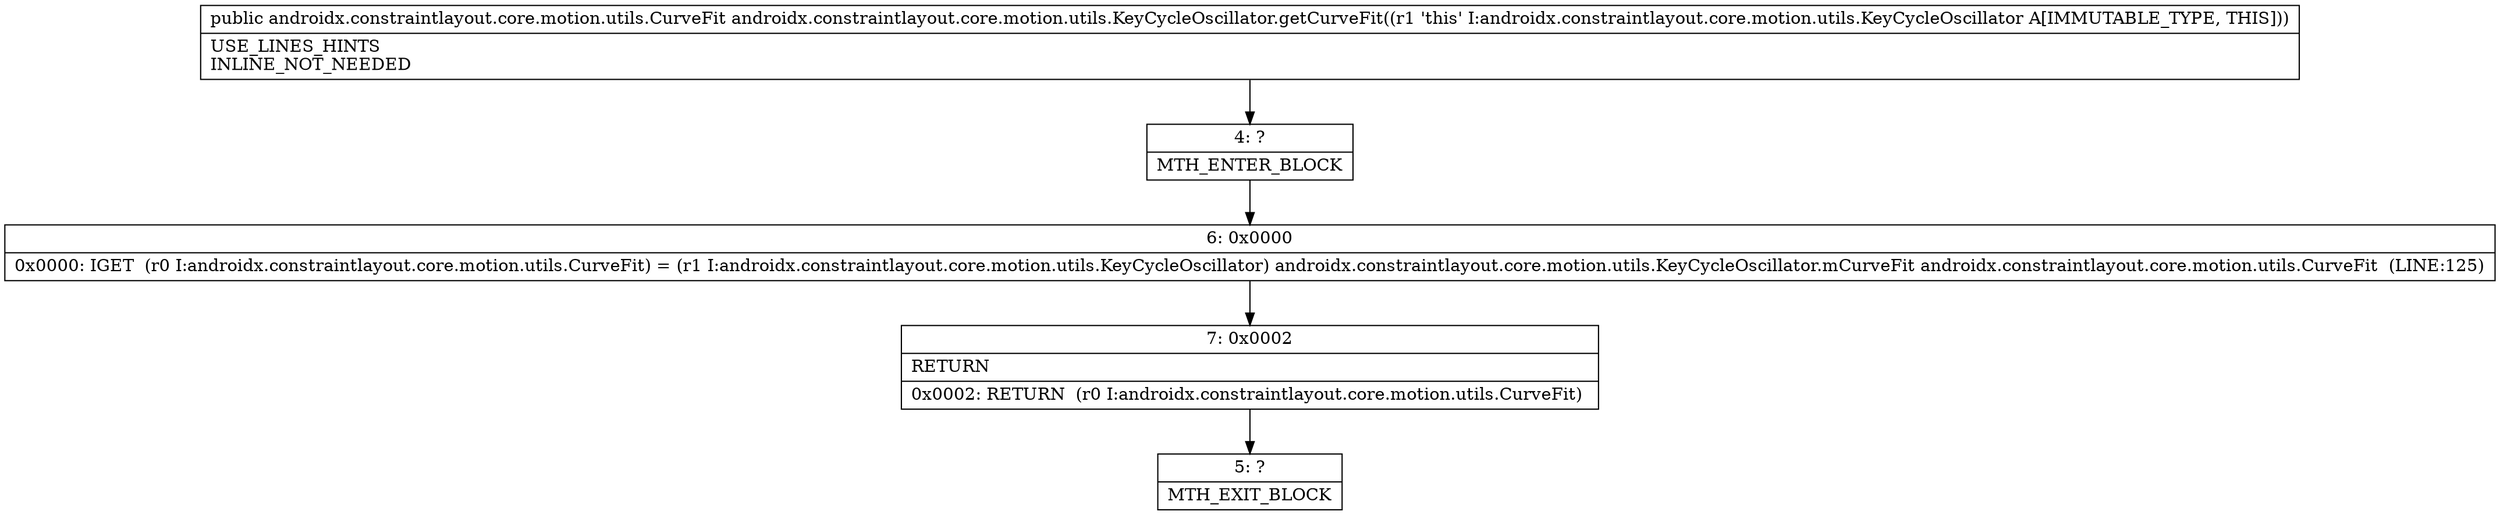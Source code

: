 digraph "CFG forandroidx.constraintlayout.core.motion.utils.KeyCycleOscillator.getCurveFit()Landroidx\/constraintlayout\/core\/motion\/utils\/CurveFit;" {
Node_4 [shape=record,label="{4\:\ ?|MTH_ENTER_BLOCK\l}"];
Node_6 [shape=record,label="{6\:\ 0x0000|0x0000: IGET  (r0 I:androidx.constraintlayout.core.motion.utils.CurveFit) = (r1 I:androidx.constraintlayout.core.motion.utils.KeyCycleOscillator) androidx.constraintlayout.core.motion.utils.KeyCycleOscillator.mCurveFit androidx.constraintlayout.core.motion.utils.CurveFit  (LINE:125)\l}"];
Node_7 [shape=record,label="{7\:\ 0x0002|RETURN\l|0x0002: RETURN  (r0 I:androidx.constraintlayout.core.motion.utils.CurveFit) \l}"];
Node_5 [shape=record,label="{5\:\ ?|MTH_EXIT_BLOCK\l}"];
MethodNode[shape=record,label="{public androidx.constraintlayout.core.motion.utils.CurveFit androidx.constraintlayout.core.motion.utils.KeyCycleOscillator.getCurveFit((r1 'this' I:androidx.constraintlayout.core.motion.utils.KeyCycleOscillator A[IMMUTABLE_TYPE, THIS]))  | USE_LINES_HINTS\lINLINE_NOT_NEEDED\l}"];
MethodNode -> Node_4;Node_4 -> Node_6;
Node_6 -> Node_7;
Node_7 -> Node_5;
}

